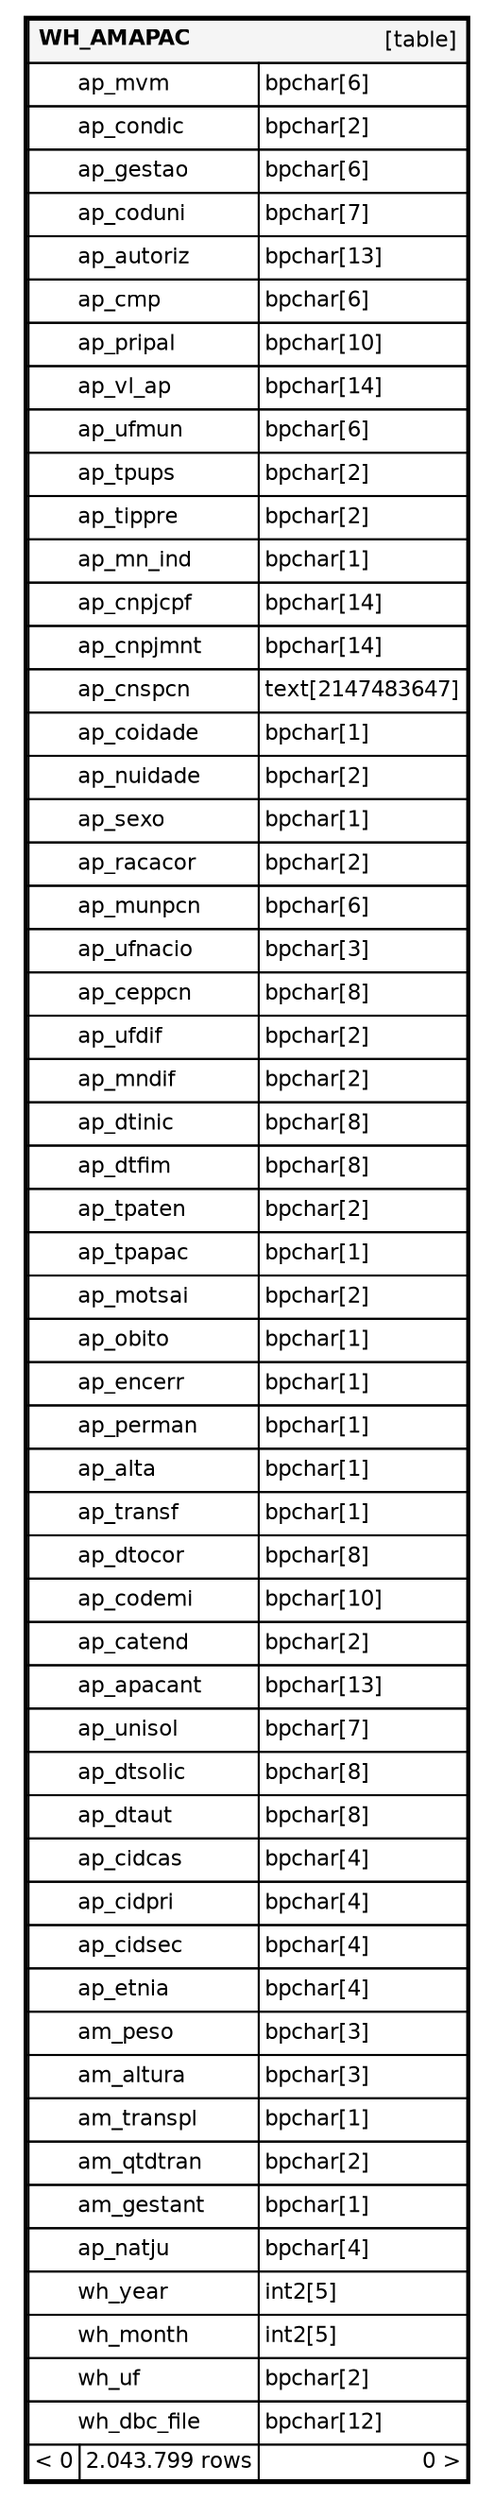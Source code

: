 digraph "WH_AMAPAC" {
  graph [
    rankdir="RL"
    bgcolor="#ffffff"
    nodesep="0.18"
    ranksep="0.46"
    fontname="Helvetica"
    fontsize="11"
    ration="compress"
  ];
  node [
    fontname="Helvetica"
    fontsize="11"
    shape="plaintext"
  ];
  edge [
    arrowsize="0.8"
  ];
  "WH_AMAPAC" [
   label=<
    <TABLE BORDER="2" CELLBORDER="1" CELLSPACING="0" BGCOLOR="#ffffff">
      <TR><TD COLSPAN="4"  BGCOLOR="#f5f5f5"><TABLE BORDER="0" CELLSPACING="0"><TR><TD ALIGN="LEFT"><B>WH_AMAPAC</B></TD><TD ALIGN="RIGHT">[table]</TD></TR></TABLE></TD></TR>
      <TR><TD PORT="ap_mvm" COLSPAN="2" ALIGN="LEFT"><TABLE BORDER="0" CELLSPACING="0" ALIGN="LEFT"><TR ALIGN="LEFT"><TD ALIGN="LEFT" FIXEDSIZE="TRUE" WIDTH="15" HEIGHT="16"></TD><TD ALIGN="LEFT" FIXEDSIZE="TRUE" WIDTH="86" HEIGHT="16">ap_mvm</TD></TR></TABLE></TD><TD PORT="ap_mvm.type" ALIGN="LEFT">bpchar[6]</TD></TR>
      <TR><TD PORT="ap_condic" COLSPAN="2" ALIGN="LEFT"><TABLE BORDER="0" CELLSPACING="0" ALIGN="LEFT"><TR ALIGN="LEFT"><TD ALIGN="LEFT" FIXEDSIZE="TRUE" WIDTH="15" HEIGHT="16"></TD><TD ALIGN="LEFT" FIXEDSIZE="TRUE" WIDTH="86" HEIGHT="16">ap_condic</TD></TR></TABLE></TD><TD PORT="ap_condic.type" ALIGN="LEFT">bpchar[2]</TD></TR>
      <TR><TD PORT="ap_gestao" COLSPAN="2" ALIGN="LEFT"><TABLE BORDER="0" CELLSPACING="0" ALIGN="LEFT"><TR ALIGN="LEFT"><TD ALIGN="LEFT" FIXEDSIZE="TRUE" WIDTH="15" HEIGHT="16"></TD><TD ALIGN="LEFT" FIXEDSIZE="TRUE" WIDTH="86" HEIGHT="16">ap_gestao</TD></TR></TABLE></TD><TD PORT="ap_gestao.type" ALIGN="LEFT">bpchar[6]</TD></TR>
      <TR><TD PORT="ap_coduni" COLSPAN="2" ALIGN="LEFT"><TABLE BORDER="0" CELLSPACING="0" ALIGN="LEFT"><TR ALIGN="LEFT"><TD ALIGN="LEFT" FIXEDSIZE="TRUE" WIDTH="15" HEIGHT="16"></TD><TD ALIGN="LEFT" FIXEDSIZE="TRUE" WIDTH="86" HEIGHT="16">ap_coduni</TD></TR></TABLE></TD><TD PORT="ap_coduni.type" ALIGN="LEFT">bpchar[7]</TD></TR>
      <TR><TD PORT="ap_autoriz" COLSPAN="2" ALIGN="LEFT"><TABLE BORDER="0" CELLSPACING="0" ALIGN="LEFT"><TR ALIGN="LEFT"><TD ALIGN="LEFT" FIXEDSIZE="TRUE" WIDTH="15" HEIGHT="16"></TD><TD ALIGN="LEFT" FIXEDSIZE="TRUE" WIDTH="86" HEIGHT="16">ap_autoriz</TD></TR></TABLE></TD><TD PORT="ap_autoriz.type" ALIGN="LEFT">bpchar[13]</TD></TR>
      <TR><TD PORT="ap_cmp" COLSPAN="2" ALIGN="LEFT"><TABLE BORDER="0" CELLSPACING="0" ALIGN="LEFT"><TR ALIGN="LEFT"><TD ALIGN="LEFT" FIXEDSIZE="TRUE" WIDTH="15" HEIGHT="16"></TD><TD ALIGN="LEFT" FIXEDSIZE="TRUE" WIDTH="86" HEIGHT="16">ap_cmp</TD></TR></TABLE></TD><TD PORT="ap_cmp.type" ALIGN="LEFT">bpchar[6]</TD></TR>
      <TR><TD PORT="ap_pripal" COLSPAN="2" ALIGN="LEFT"><TABLE BORDER="0" CELLSPACING="0" ALIGN="LEFT"><TR ALIGN="LEFT"><TD ALIGN="LEFT" FIXEDSIZE="TRUE" WIDTH="15" HEIGHT="16"></TD><TD ALIGN="LEFT" FIXEDSIZE="TRUE" WIDTH="86" HEIGHT="16">ap_pripal</TD></TR></TABLE></TD><TD PORT="ap_pripal.type" ALIGN="LEFT">bpchar[10]</TD></TR>
      <TR><TD PORT="ap_vl_ap" COLSPAN="2" ALIGN="LEFT"><TABLE BORDER="0" CELLSPACING="0" ALIGN="LEFT"><TR ALIGN="LEFT"><TD ALIGN="LEFT" FIXEDSIZE="TRUE" WIDTH="15" HEIGHT="16"></TD><TD ALIGN="LEFT" FIXEDSIZE="TRUE" WIDTH="86" HEIGHT="16">ap_vl_ap</TD></TR></TABLE></TD><TD PORT="ap_vl_ap.type" ALIGN="LEFT">bpchar[14]</TD></TR>
      <TR><TD PORT="ap_ufmun" COLSPAN="2" ALIGN="LEFT"><TABLE BORDER="0" CELLSPACING="0" ALIGN="LEFT"><TR ALIGN="LEFT"><TD ALIGN="LEFT" FIXEDSIZE="TRUE" WIDTH="15" HEIGHT="16"></TD><TD ALIGN="LEFT" FIXEDSIZE="TRUE" WIDTH="86" HEIGHT="16">ap_ufmun</TD></TR></TABLE></TD><TD PORT="ap_ufmun.type" ALIGN="LEFT">bpchar[6]</TD></TR>
      <TR><TD PORT="ap_tpups" COLSPAN="2" ALIGN="LEFT"><TABLE BORDER="0" CELLSPACING="0" ALIGN="LEFT"><TR ALIGN="LEFT"><TD ALIGN="LEFT" FIXEDSIZE="TRUE" WIDTH="15" HEIGHT="16"></TD><TD ALIGN="LEFT" FIXEDSIZE="TRUE" WIDTH="86" HEIGHT="16">ap_tpups</TD></TR></TABLE></TD><TD PORT="ap_tpups.type" ALIGN="LEFT">bpchar[2]</TD></TR>
      <TR><TD PORT="ap_tippre" COLSPAN="2" ALIGN="LEFT"><TABLE BORDER="0" CELLSPACING="0" ALIGN="LEFT"><TR ALIGN="LEFT"><TD ALIGN="LEFT" FIXEDSIZE="TRUE" WIDTH="15" HEIGHT="16"></TD><TD ALIGN="LEFT" FIXEDSIZE="TRUE" WIDTH="86" HEIGHT="16">ap_tippre</TD></TR></TABLE></TD><TD PORT="ap_tippre.type" ALIGN="LEFT">bpchar[2]</TD></TR>
      <TR><TD PORT="ap_mn_ind" COLSPAN="2" ALIGN="LEFT"><TABLE BORDER="0" CELLSPACING="0" ALIGN="LEFT"><TR ALIGN="LEFT"><TD ALIGN="LEFT" FIXEDSIZE="TRUE" WIDTH="15" HEIGHT="16"></TD><TD ALIGN="LEFT" FIXEDSIZE="TRUE" WIDTH="86" HEIGHT="16">ap_mn_ind</TD></TR></TABLE></TD><TD PORT="ap_mn_ind.type" ALIGN="LEFT">bpchar[1]</TD></TR>
      <TR><TD PORT="ap_cnpjcpf" COLSPAN="2" ALIGN="LEFT"><TABLE BORDER="0" CELLSPACING="0" ALIGN="LEFT"><TR ALIGN="LEFT"><TD ALIGN="LEFT" FIXEDSIZE="TRUE" WIDTH="15" HEIGHT="16"></TD><TD ALIGN="LEFT" FIXEDSIZE="TRUE" WIDTH="86" HEIGHT="16">ap_cnpjcpf</TD></TR></TABLE></TD><TD PORT="ap_cnpjcpf.type" ALIGN="LEFT">bpchar[14]</TD></TR>
      <TR><TD PORT="ap_cnpjmnt" COLSPAN="2" ALIGN="LEFT"><TABLE BORDER="0" CELLSPACING="0" ALIGN="LEFT"><TR ALIGN="LEFT"><TD ALIGN="LEFT" FIXEDSIZE="TRUE" WIDTH="15" HEIGHT="16"></TD><TD ALIGN="LEFT" FIXEDSIZE="TRUE" WIDTH="86" HEIGHT="16">ap_cnpjmnt</TD></TR></TABLE></TD><TD PORT="ap_cnpjmnt.type" ALIGN="LEFT">bpchar[14]</TD></TR>
      <TR><TD PORT="ap_cnspcn" COLSPAN="2" ALIGN="LEFT"><TABLE BORDER="0" CELLSPACING="0" ALIGN="LEFT"><TR ALIGN="LEFT"><TD ALIGN="LEFT" FIXEDSIZE="TRUE" WIDTH="15" HEIGHT="16"></TD><TD ALIGN="LEFT" FIXEDSIZE="TRUE" WIDTH="86" HEIGHT="16">ap_cnspcn</TD></TR></TABLE></TD><TD PORT="ap_cnspcn.type" ALIGN="LEFT">text[2147483647]</TD></TR>
      <TR><TD PORT="ap_coidade" COLSPAN="2" ALIGN="LEFT"><TABLE BORDER="0" CELLSPACING="0" ALIGN="LEFT"><TR ALIGN="LEFT"><TD ALIGN="LEFT" FIXEDSIZE="TRUE" WIDTH="15" HEIGHT="16"></TD><TD ALIGN="LEFT" FIXEDSIZE="TRUE" WIDTH="86" HEIGHT="16">ap_coidade</TD></TR></TABLE></TD><TD PORT="ap_coidade.type" ALIGN="LEFT">bpchar[1]</TD></TR>
      <TR><TD PORT="ap_nuidade" COLSPAN="2" ALIGN="LEFT"><TABLE BORDER="0" CELLSPACING="0" ALIGN="LEFT"><TR ALIGN="LEFT"><TD ALIGN="LEFT" FIXEDSIZE="TRUE" WIDTH="15" HEIGHT="16"></TD><TD ALIGN="LEFT" FIXEDSIZE="TRUE" WIDTH="86" HEIGHT="16">ap_nuidade</TD></TR></TABLE></TD><TD PORT="ap_nuidade.type" ALIGN="LEFT">bpchar[2]</TD></TR>
      <TR><TD PORT="ap_sexo" COLSPAN="2" ALIGN="LEFT"><TABLE BORDER="0" CELLSPACING="0" ALIGN="LEFT"><TR ALIGN="LEFT"><TD ALIGN="LEFT" FIXEDSIZE="TRUE" WIDTH="15" HEIGHT="16"></TD><TD ALIGN="LEFT" FIXEDSIZE="TRUE" WIDTH="86" HEIGHT="16">ap_sexo</TD></TR></TABLE></TD><TD PORT="ap_sexo.type" ALIGN="LEFT">bpchar[1]</TD></TR>
      <TR><TD PORT="ap_racacor" COLSPAN="2" ALIGN="LEFT"><TABLE BORDER="0" CELLSPACING="0" ALIGN="LEFT"><TR ALIGN="LEFT"><TD ALIGN="LEFT" FIXEDSIZE="TRUE" WIDTH="15" HEIGHT="16"></TD><TD ALIGN="LEFT" FIXEDSIZE="TRUE" WIDTH="86" HEIGHT="16">ap_racacor</TD></TR></TABLE></TD><TD PORT="ap_racacor.type" ALIGN="LEFT">bpchar[2]</TD></TR>
      <TR><TD PORT="ap_munpcn" COLSPAN="2" ALIGN="LEFT"><TABLE BORDER="0" CELLSPACING="0" ALIGN="LEFT"><TR ALIGN="LEFT"><TD ALIGN="LEFT" FIXEDSIZE="TRUE" WIDTH="15" HEIGHT="16"></TD><TD ALIGN="LEFT" FIXEDSIZE="TRUE" WIDTH="86" HEIGHT="16">ap_munpcn</TD></TR></TABLE></TD><TD PORT="ap_munpcn.type" ALIGN="LEFT">bpchar[6]</TD></TR>
      <TR><TD PORT="ap_ufnacio" COLSPAN="2" ALIGN="LEFT"><TABLE BORDER="0" CELLSPACING="0" ALIGN="LEFT"><TR ALIGN="LEFT"><TD ALIGN="LEFT" FIXEDSIZE="TRUE" WIDTH="15" HEIGHT="16"></TD><TD ALIGN="LEFT" FIXEDSIZE="TRUE" WIDTH="86" HEIGHT="16">ap_ufnacio</TD></TR></TABLE></TD><TD PORT="ap_ufnacio.type" ALIGN="LEFT">bpchar[3]</TD></TR>
      <TR><TD PORT="ap_ceppcn" COLSPAN="2" ALIGN="LEFT"><TABLE BORDER="0" CELLSPACING="0" ALIGN="LEFT"><TR ALIGN="LEFT"><TD ALIGN="LEFT" FIXEDSIZE="TRUE" WIDTH="15" HEIGHT="16"></TD><TD ALIGN="LEFT" FIXEDSIZE="TRUE" WIDTH="86" HEIGHT="16">ap_ceppcn</TD></TR></TABLE></TD><TD PORT="ap_ceppcn.type" ALIGN="LEFT">bpchar[8]</TD></TR>
      <TR><TD PORT="ap_ufdif" COLSPAN="2" ALIGN="LEFT"><TABLE BORDER="0" CELLSPACING="0" ALIGN="LEFT"><TR ALIGN="LEFT"><TD ALIGN="LEFT" FIXEDSIZE="TRUE" WIDTH="15" HEIGHT="16"></TD><TD ALIGN="LEFT" FIXEDSIZE="TRUE" WIDTH="86" HEIGHT="16">ap_ufdif</TD></TR></TABLE></TD><TD PORT="ap_ufdif.type" ALIGN="LEFT">bpchar[2]</TD></TR>
      <TR><TD PORT="ap_mndif" COLSPAN="2" ALIGN="LEFT"><TABLE BORDER="0" CELLSPACING="0" ALIGN="LEFT"><TR ALIGN="LEFT"><TD ALIGN="LEFT" FIXEDSIZE="TRUE" WIDTH="15" HEIGHT="16"></TD><TD ALIGN="LEFT" FIXEDSIZE="TRUE" WIDTH="86" HEIGHT="16">ap_mndif</TD></TR></TABLE></TD><TD PORT="ap_mndif.type" ALIGN="LEFT">bpchar[2]</TD></TR>
      <TR><TD PORT="ap_dtinic" COLSPAN="2" ALIGN="LEFT"><TABLE BORDER="0" CELLSPACING="0" ALIGN="LEFT"><TR ALIGN="LEFT"><TD ALIGN="LEFT" FIXEDSIZE="TRUE" WIDTH="15" HEIGHT="16"></TD><TD ALIGN="LEFT" FIXEDSIZE="TRUE" WIDTH="86" HEIGHT="16">ap_dtinic</TD></TR></TABLE></TD><TD PORT="ap_dtinic.type" ALIGN="LEFT">bpchar[8]</TD></TR>
      <TR><TD PORT="ap_dtfim" COLSPAN="2" ALIGN="LEFT"><TABLE BORDER="0" CELLSPACING="0" ALIGN="LEFT"><TR ALIGN="LEFT"><TD ALIGN="LEFT" FIXEDSIZE="TRUE" WIDTH="15" HEIGHT="16"></TD><TD ALIGN="LEFT" FIXEDSIZE="TRUE" WIDTH="86" HEIGHT="16">ap_dtfim</TD></TR></TABLE></TD><TD PORT="ap_dtfim.type" ALIGN="LEFT">bpchar[8]</TD></TR>
      <TR><TD PORT="ap_tpaten" COLSPAN="2" ALIGN="LEFT"><TABLE BORDER="0" CELLSPACING="0" ALIGN="LEFT"><TR ALIGN="LEFT"><TD ALIGN="LEFT" FIXEDSIZE="TRUE" WIDTH="15" HEIGHT="16"></TD><TD ALIGN="LEFT" FIXEDSIZE="TRUE" WIDTH="86" HEIGHT="16">ap_tpaten</TD></TR></TABLE></TD><TD PORT="ap_tpaten.type" ALIGN="LEFT">bpchar[2]</TD></TR>
      <TR><TD PORT="ap_tpapac" COLSPAN="2" ALIGN="LEFT"><TABLE BORDER="0" CELLSPACING="0" ALIGN="LEFT"><TR ALIGN="LEFT"><TD ALIGN="LEFT" FIXEDSIZE="TRUE" WIDTH="15" HEIGHT="16"></TD><TD ALIGN="LEFT" FIXEDSIZE="TRUE" WIDTH="86" HEIGHT="16">ap_tpapac</TD></TR></TABLE></TD><TD PORT="ap_tpapac.type" ALIGN="LEFT">bpchar[1]</TD></TR>
      <TR><TD PORT="ap_motsai" COLSPAN="2" ALIGN="LEFT"><TABLE BORDER="0" CELLSPACING="0" ALIGN="LEFT"><TR ALIGN="LEFT"><TD ALIGN="LEFT" FIXEDSIZE="TRUE" WIDTH="15" HEIGHT="16"></TD><TD ALIGN="LEFT" FIXEDSIZE="TRUE" WIDTH="86" HEIGHT="16">ap_motsai</TD></TR></TABLE></TD><TD PORT="ap_motsai.type" ALIGN="LEFT">bpchar[2]</TD></TR>
      <TR><TD PORT="ap_obito" COLSPAN="2" ALIGN="LEFT"><TABLE BORDER="0" CELLSPACING="0" ALIGN="LEFT"><TR ALIGN="LEFT"><TD ALIGN="LEFT" FIXEDSIZE="TRUE" WIDTH="15" HEIGHT="16"></TD><TD ALIGN="LEFT" FIXEDSIZE="TRUE" WIDTH="86" HEIGHT="16">ap_obito</TD></TR></TABLE></TD><TD PORT="ap_obito.type" ALIGN="LEFT">bpchar[1]</TD></TR>
      <TR><TD PORT="ap_encerr" COLSPAN="2" ALIGN="LEFT"><TABLE BORDER="0" CELLSPACING="0" ALIGN="LEFT"><TR ALIGN="LEFT"><TD ALIGN="LEFT" FIXEDSIZE="TRUE" WIDTH="15" HEIGHT="16"></TD><TD ALIGN="LEFT" FIXEDSIZE="TRUE" WIDTH="86" HEIGHT="16">ap_encerr</TD></TR></TABLE></TD><TD PORT="ap_encerr.type" ALIGN="LEFT">bpchar[1]</TD></TR>
      <TR><TD PORT="ap_perman" COLSPAN="2" ALIGN="LEFT"><TABLE BORDER="0" CELLSPACING="0" ALIGN="LEFT"><TR ALIGN="LEFT"><TD ALIGN="LEFT" FIXEDSIZE="TRUE" WIDTH="15" HEIGHT="16"></TD><TD ALIGN="LEFT" FIXEDSIZE="TRUE" WIDTH="86" HEIGHT="16">ap_perman</TD></TR></TABLE></TD><TD PORT="ap_perman.type" ALIGN="LEFT">bpchar[1]</TD></TR>
      <TR><TD PORT="ap_alta" COLSPAN="2" ALIGN="LEFT"><TABLE BORDER="0" CELLSPACING="0" ALIGN="LEFT"><TR ALIGN="LEFT"><TD ALIGN="LEFT" FIXEDSIZE="TRUE" WIDTH="15" HEIGHT="16"></TD><TD ALIGN="LEFT" FIXEDSIZE="TRUE" WIDTH="86" HEIGHT="16">ap_alta</TD></TR></TABLE></TD><TD PORT="ap_alta.type" ALIGN="LEFT">bpchar[1]</TD></TR>
      <TR><TD PORT="ap_transf" COLSPAN="2" ALIGN="LEFT"><TABLE BORDER="0" CELLSPACING="0" ALIGN="LEFT"><TR ALIGN="LEFT"><TD ALIGN="LEFT" FIXEDSIZE="TRUE" WIDTH="15" HEIGHT="16"></TD><TD ALIGN="LEFT" FIXEDSIZE="TRUE" WIDTH="86" HEIGHT="16">ap_transf</TD></TR></TABLE></TD><TD PORT="ap_transf.type" ALIGN="LEFT">bpchar[1]</TD></TR>
      <TR><TD PORT="ap_dtocor" COLSPAN="2" ALIGN="LEFT"><TABLE BORDER="0" CELLSPACING="0" ALIGN="LEFT"><TR ALIGN="LEFT"><TD ALIGN="LEFT" FIXEDSIZE="TRUE" WIDTH="15" HEIGHT="16"></TD><TD ALIGN="LEFT" FIXEDSIZE="TRUE" WIDTH="86" HEIGHT="16">ap_dtocor</TD></TR></TABLE></TD><TD PORT="ap_dtocor.type" ALIGN="LEFT">bpchar[8]</TD></TR>
      <TR><TD PORT="ap_codemi" COLSPAN="2" ALIGN="LEFT"><TABLE BORDER="0" CELLSPACING="0" ALIGN="LEFT"><TR ALIGN="LEFT"><TD ALIGN="LEFT" FIXEDSIZE="TRUE" WIDTH="15" HEIGHT="16"></TD><TD ALIGN="LEFT" FIXEDSIZE="TRUE" WIDTH="86" HEIGHT="16">ap_codemi</TD></TR></TABLE></TD><TD PORT="ap_codemi.type" ALIGN="LEFT">bpchar[10]</TD></TR>
      <TR><TD PORT="ap_catend" COLSPAN="2" ALIGN="LEFT"><TABLE BORDER="0" CELLSPACING="0" ALIGN="LEFT"><TR ALIGN="LEFT"><TD ALIGN="LEFT" FIXEDSIZE="TRUE" WIDTH="15" HEIGHT="16"></TD><TD ALIGN="LEFT" FIXEDSIZE="TRUE" WIDTH="86" HEIGHT="16">ap_catend</TD></TR></TABLE></TD><TD PORT="ap_catend.type" ALIGN="LEFT">bpchar[2]</TD></TR>
      <TR><TD PORT="ap_apacant" COLSPAN="2" ALIGN="LEFT"><TABLE BORDER="0" CELLSPACING="0" ALIGN="LEFT"><TR ALIGN="LEFT"><TD ALIGN="LEFT" FIXEDSIZE="TRUE" WIDTH="15" HEIGHT="16"></TD><TD ALIGN="LEFT" FIXEDSIZE="TRUE" WIDTH="86" HEIGHT="16">ap_apacant</TD></TR></TABLE></TD><TD PORT="ap_apacant.type" ALIGN="LEFT">bpchar[13]</TD></TR>
      <TR><TD PORT="ap_unisol" COLSPAN="2" ALIGN="LEFT"><TABLE BORDER="0" CELLSPACING="0" ALIGN="LEFT"><TR ALIGN="LEFT"><TD ALIGN="LEFT" FIXEDSIZE="TRUE" WIDTH="15" HEIGHT="16"></TD><TD ALIGN="LEFT" FIXEDSIZE="TRUE" WIDTH="86" HEIGHT="16">ap_unisol</TD></TR></TABLE></TD><TD PORT="ap_unisol.type" ALIGN="LEFT">bpchar[7]</TD></TR>
      <TR><TD PORT="ap_dtsolic" COLSPAN="2" ALIGN="LEFT"><TABLE BORDER="0" CELLSPACING="0" ALIGN="LEFT"><TR ALIGN="LEFT"><TD ALIGN="LEFT" FIXEDSIZE="TRUE" WIDTH="15" HEIGHT="16"></TD><TD ALIGN="LEFT" FIXEDSIZE="TRUE" WIDTH="86" HEIGHT="16">ap_dtsolic</TD></TR></TABLE></TD><TD PORT="ap_dtsolic.type" ALIGN="LEFT">bpchar[8]</TD></TR>
      <TR><TD PORT="ap_dtaut" COLSPAN="2" ALIGN="LEFT"><TABLE BORDER="0" CELLSPACING="0" ALIGN="LEFT"><TR ALIGN="LEFT"><TD ALIGN="LEFT" FIXEDSIZE="TRUE" WIDTH="15" HEIGHT="16"></TD><TD ALIGN="LEFT" FIXEDSIZE="TRUE" WIDTH="86" HEIGHT="16">ap_dtaut</TD></TR></TABLE></TD><TD PORT="ap_dtaut.type" ALIGN="LEFT">bpchar[8]</TD></TR>
      <TR><TD PORT="ap_cidcas" COLSPAN="2" ALIGN="LEFT"><TABLE BORDER="0" CELLSPACING="0" ALIGN="LEFT"><TR ALIGN="LEFT"><TD ALIGN="LEFT" FIXEDSIZE="TRUE" WIDTH="15" HEIGHT="16"></TD><TD ALIGN="LEFT" FIXEDSIZE="TRUE" WIDTH="86" HEIGHT="16">ap_cidcas</TD></TR></TABLE></TD><TD PORT="ap_cidcas.type" ALIGN="LEFT">bpchar[4]</TD></TR>
      <TR><TD PORT="ap_cidpri" COLSPAN="2" ALIGN="LEFT"><TABLE BORDER="0" CELLSPACING="0" ALIGN="LEFT"><TR ALIGN="LEFT"><TD ALIGN="LEFT" FIXEDSIZE="TRUE" WIDTH="15" HEIGHT="16"></TD><TD ALIGN="LEFT" FIXEDSIZE="TRUE" WIDTH="86" HEIGHT="16">ap_cidpri</TD></TR></TABLE></TD><TD PORT="ap_cidpri.type" ALIGN="LEFT">bpchar[4]</TD></TR>
      <TR><TD PORT="ap_cidsec" COLSPAN="2" ALIGN="LEFT"><TABLE BORDER="0" CELLSPACING="0" ALIGN="LEFT"><TR ALIGN="LEFT"><TD ALIGN="LEFT" FIXEDSIZE="TRUE" WIDTH="15" HEIGHT="16"></TD><TD ALIGN="LEFT" FIXEDSIZE="TRUE" WIDTH="86" HEIGHT="16">ap_cidsec</TD></TR></TABLE></TD><TD PORT="ap_cidsec.type" ALIGN="LEFT">bpchar[4]</TD></TR>
      <TR><TD PORT="ap_etnia" COLSPAN="2" ALIGN="LEFT"><TABLE BORDER="0" CELLSPACING="0" ALIGN="LEFT"><TR ALIGN="LEFT"><TD ALIGN="LEFT" FIXEDSIZE="TRUE" WIDTH="15" HEIGHT="16"></TD><TD ALIGN="LEFT" FIXEDSIZE="TRUE" WIDTH="86" HEIGHT="16">ap_etnia</TD></TR></TABLE></TD><TD PORT="ap_etnia.type" ALIGN="LEFT">bpchar[4]</TD></TR>
      <TR><TD PORT="am_peso" COLSPAN="2" ALIGN="LEFT"><TABLE BORDER="0" CELLSPACING="0" ALIGN="LEFT"><TR ALIGN="LEFT"><TD ALIGN="LEFT" FIXEDSIZE="TRUE" WIDTH="15" HEIGHT="16"></TD><TD ALIGN="LEFT" FIXEDSIZE="TRUE" WIDTH="86" HEIGHT="16">am_peso</TD></TR></TABLE></TD><TD PORT="am_peso.type" ALIGN="LEFT">bpchar[3]</TD></TR>
      <TR><TD PORT="am_altura" COLSPAN="2" ALIGN="LEFT"><TABLE BORDER="0" CELLSPACING="0" ALIGN="LEFT"><TR ALIGN="LEFT"><TD ALIGN="LEFT" FIXEDSIZE="TRUE" WIDTH="15" HEIGHT="16"></TD><TD ALIGN="LEFT" FIXEDSIZE="TRUE" WIDTH="86" HEIGHT="16">am_altura</TD></TR></TABLE></TD><TD PORT="am_altura.type" ALIGN="LEFT">bpchar[3]</TD></TR>
      <TR><TD PORT="am_transpl" COLSPAN="2" ALIGN="LEFT"><TABLE BORDER="0" CELLSPACING="0" ALIGN="LEFT"><TR ALIGN="LEFT"><TD ALIGN="LEFT" FIXEDSIZE="TRUE" WIDTH="15" HEIGHT="16"></TD><TD ALIGN="LEFT" FIXEDSIZE="TRUE" WIDTH="86" HEIGHT="16">am_transpl</TD></TR></TABLE></TD><TD PORT="am_transpl.type" ALIGN="LEFT">bpchar[1]</TD></TR>
      <TR><TD PORT="am_qtdtran" COLSPAN="2" ALIGN="LEFT"><TABLE BORDER="0" CELLSPACING="0" ALIGN="LEFT"><TR ALIGN="LEFT"><TD ALIGN="LEFT" FIXEDSIZE="TRUE" WIDTH="15" HEIGHT="16"></TD><TD ALIGN="LEFT" FIXEDSIZE="TRUE" WIDTH="86" HEIGHT="16">am_qtdtran</TD></TR></TABLE></TD><TD PORT="am_qtdtran.type" ALIGN="LEFT">bpchar[2]</TD></TR>
      <TR><TD PORT="am_gestant" COLSPAN="2" ALIGN="LEFT"><TABLE BORDER="0" CELLSPACING="0" ALIGN="LEFT"><TR ALIGN="LEFT"><TD ALIGN="LEFT" FIXEDSIZE="TRUE" WIDTH="15" HEIGHT="16"></TD><TD ALIGN="LEFT" FIXEDSIZE="TRUE" WIDTH="86" HEIGHT="16">am_gestant</TD></TR></TABLE></TD><TD PORT="am_gestant.type" ALIGN="LEFT">bpchar[1]</TD></TR>
      <TR><TD PORT="ap_natju" COLSPAN="2" ALIGN="LEFT"><TABLE BORDER="0" CELLSPACING="0" ALIGN="LEFT"><TR ALIGN="LEFT"><TD ALIGN="LEFT" FIXEDSIZE="TRUE" WIDTH="15" HEIGHT="16"></TD><TD ALIGN="LEFT" FIXEDSIZE="TRUE" WIDTH="86" HEIGHT="16">ap_natju</TD></TR></TABLE></TD><TD PORT="ap_natju.type" ALIGN="LEFT">bpchar[4]</TD></TR>
      <TR><TD PORT="wh_year" COLSPAN="2" ALIGN="LEFT"><TABLE BORDER="0" CELLSPACING="0" ALIGN="LEFT"><TR ALIGN="LEFT"><TD ALIGN="LEFT" FIXEDSIZE="TRUE" WIDTH="15" HEIGHT="16"></TD><TD ALIGN="LEFT" FIXEDSIZE="TRUE" WIDTH="86" HEIGHT="16">wh_year</TD></TR></TABLE></TD><TD PORT="wh_year.type" ALIGN="LEFT">int2[5]</TD></TR>
      <TR><TD PORT="wh_month" COLSPAN="2" ALIGN="LEFT"><TABLE BORDER="0" CELLSPACING="0" ALIGN="LEFT"><TR ALIGN="LEFT"><TD ALIGN="LEFT" FIXEDSIZE="TRUE" WIDTH="15" HEIGHT="16"></TD><TD ALIGN="LEFT" FIXEDSIZE="TRUE" WIDTH="86" HEIGHT="16">wh_month</TD></TR></TABLE></TD><TD PORT="wh_month.type" ALIGN="LEFT">int2[5]</TD></TR>
      <TR><TD PORT="wh_uf" COLSPAN="2" ALIGN="LEFT"><TABLE BORDER="0" CELLSPACING="0" ALIGN="LEFT"><TR ALIGN="LEFT"><TD ALIGN="LEFT" FIXEDSIZE="TRUE" WIDTH="15" HEIGHT="16"></TD><TD ALIGN="LEFT" FIXEDSIZE="TRUE" WIDTH="86" HEIGHT="16">wh_uf</TD></TR></TABLE></TD><TD PORT="wh_uf.type" ALIGN="LEFT">bpchar[2]</TD></TR>
      <TR><TD PORT="wh_dbc_file" COLSPAN="2" ALIGN="LEFT"><TABLE BORDER="0" CELLSPACING="0" ALIGN="LEFT"><TR ALIGN="LEFT"><TD ALIGN="LEFT" FIXEDSIZE="TRUE" WIDTH="15" HEIGHT="16"></TD><TD ALIGN="LEFT" FIXEDSIZE="TRUE" WIDTH="86" HEIGHT="16">wh_dbc_file</TD></TR></TABLE></TD><TD PORT="wh_dbc_file.type" ALIGN="LEFT">bpchar[12]</TD></TR>
      <TR><TD ALIGN="LEFT" BGCOLOR="#ffffff">&lt; 0</TD><TD ALIGN="RIGHT" BGCOLOR="#ffffff">2.043.799 rows</TD><TD ALIGN="RIGHT" BGCOLOR="#ffffff">0 &gt;</TD></TR>
    </TABLE>>
    URL="tables/WH_AMAPAC.html"
    target="_top"
    tooltip="WH_AMAPAC"
  ];
}
